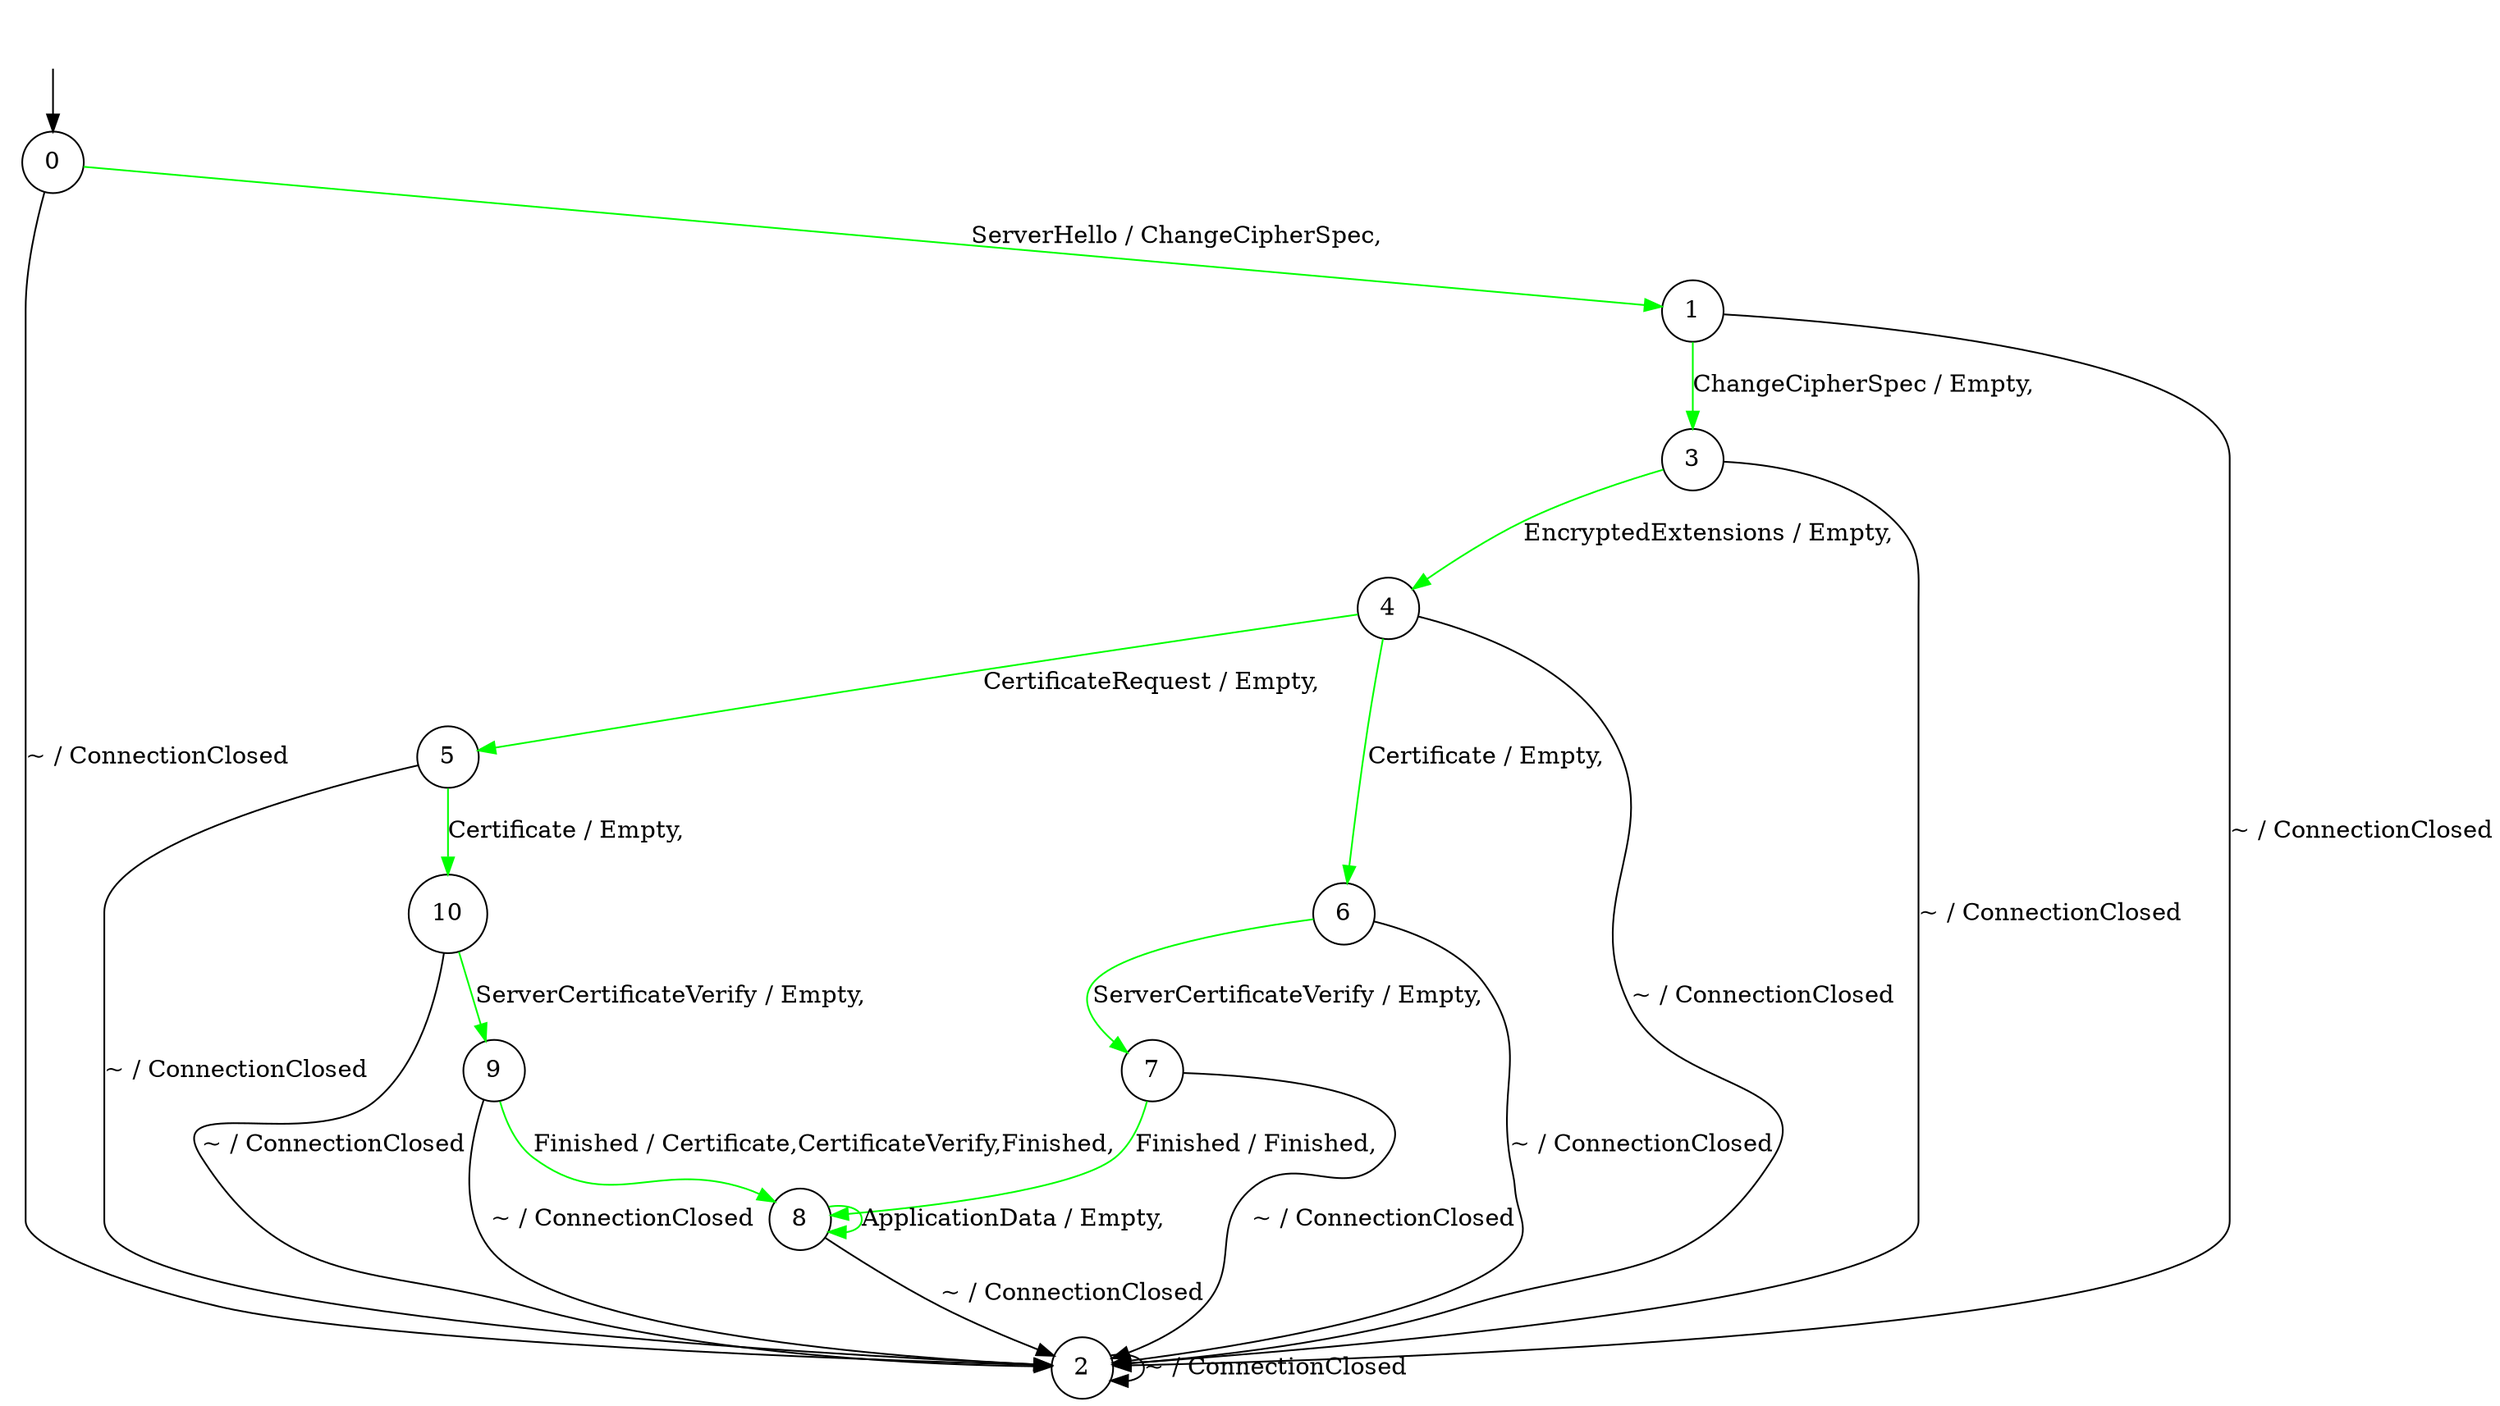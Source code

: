 digraph g {
__start0 [label="" shape="none"];

	s0 [shape="circle" label="0"];
	s1 [shape="circle" label="1"];
	s2 [shape="circle" label="2"];
	s3 [shape="circle" label="3"];
	s4 [shape="circle" label="4"];
	s5 [shape="circle" label="5"];
	s6 [shape="circle" label="6"];
	s7 [shape="circle" label="7"];
	s8 [shape="circle" label="8"];
	s9 [shape="circle" label="9"];
	s10 [shape="circle" label="10"];
	s0 -> s1 [color="green" label="ServerHello / ChangeCipherSpec,"];
	s0 -> s2 [color="black" label="~ / ConnectionClosed"];
	s1 -> s2 [color="black" label="~ / ConnectionClosed"];
	s1 -> s3 [color="green" label="ChangeCipherSpec / Empty,"];
	s2 -> s2 [color="black" label="~ / ConnectionClosed"];
	s3 -> s2 [color="black" label="~ / ConnectionClosed"];
	s3 -> s4 [color="green" label="EncryptedExtensions / Empty,"];
	s4 -> s2 [color="black" label="~ / ConnectionClosed"];
	s4 -> s5 [color="green" label="CertificateRequest / Empty,"];
	s4 -> s6 [color="green" label="Certificate / Empty,"];
	s5 -> s2 [color="black" label="~ / ConnectionClosed"];
	s5 -> s10 [color="green" label="Certificate / Empty,"];
	s6 -> s2 [color="black" label="~ / ConnectionClosed"];
	s6 -> s7 [color="green" label="ServerCertificateVerify / Empty,"];
	s7 -> s2 [color="black" label="~ / ConnectionClosed"];
	s7 -> s8 [color="green" label="Finished / Finished,"];
	s8 -> s2 [color="black" label="~ / ConnectionClosed"];
	s8 -> s8 [color="green" label="ApplicationData / Empty,"];
	s9 -> s2 [color="black" label="~ / ConnectionClosed"];
	s9 -> s8 [color="green" label="Finished / Certificate,CertificateVerify,Finished,"];
	s10 -> s2 [color="black" label="~ / ConnectionClosed"];
	s10 -> s9 [color="green" label="ServerCertificateVerify / Empty,"];

__start0 -> s0;
}
